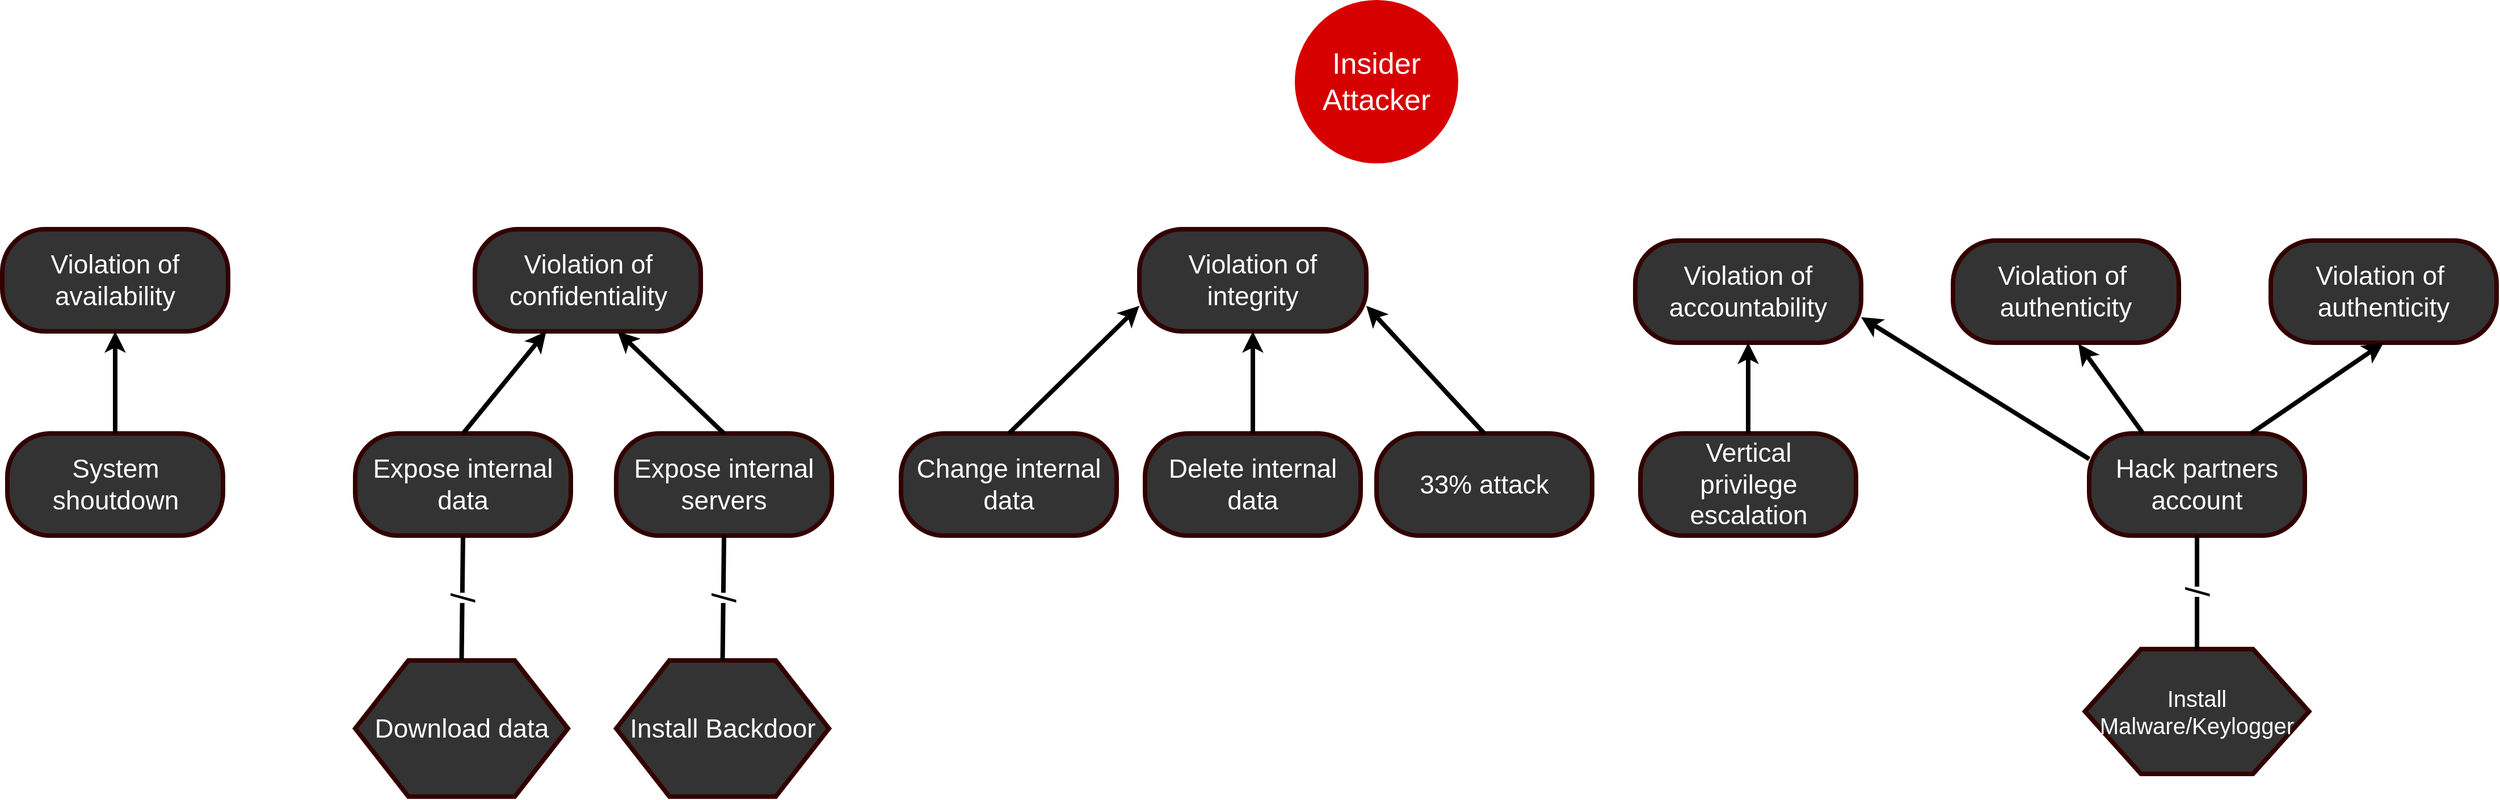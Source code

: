 <mxfile version="13.4.8" type="github">
  <diagram id="2XL2SL_3dRggOfJ1xJ9r" name="Page-1">
    <mxGraphModel dx="2370" dy="1270" grid="1" gridSize="10" guides="1" tooltips="1" connect="1" arrows="1" fold="1" page="1" pageScale="1" pageWidth="827" pageHeight="1169" math="0" shadow="0">
      <root>
        <mxCell id="0" />
        <mxCell id="1" parent="0" />
        <mxCell id="WS7IrizcKd0_ZpTfdwMH-1" value="&lt;font color=&quot;#ffffff&quot; style=&quot;font-size: 26px&quot;&gt;Insider&lt;br&gt;Attacker&lt;br&gt;&lt;/font&gt;" style="ellipse;whiteSpace=wrap;html=1;aspect=fixed;strokeColor=#D70000;strokeWidth=4;fillColor=#D70000;gradientColor=none;" parent="1" vertex="1">
          <mxGeometry x="1390" y="50" width="140" height="140" as="geometry" />
        </mxCell>
        <mxCell id="WS7IrizcKd0_ZpTfdwMH-3" value="&lt;font color=&quot;#ffffff&quot; style=&quot;font-size: 23px&quot;&gt;Violation of confidentiality&lt;/font&gt;&lt;span style=&quot;font-family: monospace ; font-size: 0px&quot;&gt;3CmxGraphModel%3E%3Croot%3E%3CmxCell%20id%3D%220%22%2F%3E%3CmxCell%20id%3D%221%22%20parent%3D%220%22%2F%3E%3CmxCell%20id%3D%222%22%20value%3D%22%26lt%3Bfont%20color%3D%26quot%3B%23ffffff%26quot%3B%20style%3D%26quot%3Bfont-size%3A%2023px%26quot%3B%26gt%3BViolation%20of%20availability%26lt%3B%2Ffont%26gt%3B%22%20style%3D%22rounded%3D1%3BwhiteSpace%3Dwrap%3Bhtml%3D1%3BstrokeColor%3D%23330000%3BstrokeWidth%3D4%3BfillColor%3D%23333333%3BgradientColor%3Dnone%3BarcSize%3D42%3B%22%20vertex%3D%221%22%20parent%3D%221%22%3E%3CmxGeometry%20x%3D%22530%22%20y%3D%22260%22%20width%3D%22199%22%20height%3D%2290%22%20as%3D%22geometry%22%2F%3E%3C%2FmxCell%3E%3C%2Froot%3E%3C%2FmxGraphModel%3E&lt;/span&gt;" style="rounded=1;whiteSpace=wrap;html=1;strokeColor=#330000;strokeWidth=4;fillColor=#333333;gradientColor=none;arcSize=42;" parent="1" vertex="1">
          <mxGeometry x="665.5" y="250" width="199" height="90" as="geometry" />
        </mxCell>
        <mxCell id="WS7IrizcKd0_ZpTfdwMH-4" value="&lt;font color=&quot;#ffffff&quot; style=&quot;font-size: 23px&quot;&gt;Violation of integrity&lt;/font&gt;&lt;span style=&quot;font-family: monospace ; font-size: 0px&quot;&gt;%3CmxGraphModel%3E%3Croot%3E%3CmxCell%20id%3D%220%22%2F%3E%3CmxCell%20id%3D%221%22%20parent%3D%220%22%2F%3E%3CmxCell%20id%3D%222%22%20value%3D%22%26lt%3Bfont%20color%3D%26quot%3B%23ffffff%26quot%3B%20style%3D%26quot%3Bfont-size%3A%2023px%26quot%3B%26gt%3BViolation%20of%20availability%26lt%3B%2Ffont%26gt%3B%22%20style%3D%22rounded%3D1%3BwhiteSpace%3Dwrap%3Bhtml%3D1%3BstrokeColor%3D%23330000%3BstrokeWidth%3D4%3BfillColor%3D%23333333%3BgradientColor%3Dnone%3BarcSize%3D42%3B%22%20vertex%3D%221%22%20parent%3D%221%22%3E%3CmxGeometry%20x%3D%22530%22%20y%3D%22260%22%20width%3D%22199%22%20height%3D%2290%22%20as%3D%22geometry%22%2F%3E%3C%2FmxCell%3E%3C%2Froot%3E%3C%2FmxGraphModel%3E&lt;/span&gt;" style="rounded=1;whiteSpace=wrap;html=1;strokeColor=#330000;strokeWidth=4;fillColor=#333333;gradientColor=none;arcSize=42;" parent="1" vertex="1">
          <mxGeometry x="1251" y="250" width="200" height="90" as="geometry" />
        </mxCell>
        <mxCell id="WS7IrizcKd0_ZpTfdwMH-5" value="&lt;font color=&quot;#ffffff&quot; style=&quot;font-size: 23px&quot;&gt;Violation of accountability&lt;/font&gt;" style="rounded=1;whiteSpace=wrap;html=1;strokeColor=#330000;strokeWidth=4;fillColor=#333333;gradientColor=none;arcSize=42;" parent="1" vertex="1">
          <mxGeometry x="1688" y="260" width="199" height="90" as="geometry" />
        </mxCell>
        <mxCell id="WS7IrizcKd0_ZpTfdwMH-17" value="&lt;font color=&quot;#ffffff&quot;&gt;&lt;span style=&quot;font-size: 23px&quot;&gt;Hack partners account&lt;/span&gt;&lt;/font&gt;" style="rounded=1;whiteSpace=wrap;html=1;strokeColor=#330000;strokeWidth=4;fillColor=#333333;gradientColor=none;arcSize=42;" parent="1" vertex="1">
          <mxGeometry x="2088" y="430" width="190" height="90" as="geometry" />
        </mxCell>
        <mxCell id="WS7IrizcKd0_ZpTfdwMH-18" value="&lt;font color=&quot;#ffffff&quot;&gt;&lt;span style=&quot;font-size: 23px&quot;&gt;Change internal data&lt;/span&gt;&lt;/font&gt;" style="rounded=1;whiteSpace=wrap;html=1;strokeColor=#330000;strokeWidth=4;fillColor=#333333;gradientColor=none;arcSize=42;" parent="1" vertex="1">
          <mxGeometry x="1041" y="430" width="190" height="90" as="geometry" />
        </mxCell>
        <mxCell id="WS7IrizcKd0_ZpTfdwMH-19" value="&lt;font color=&quot;#ffffff&quot;&gt;&lt;span style=&quot;font-size: 23px&quot;&gt;Expose internal data&lt;/span&gt;&lt;/font&gt;" style="rounded=1;whiteSpace=wrap;html=1;strokeColor=#330000;strokeWidth=4;fillColor=#333333;gradientColor=none;arcSize=42;" parent="1" vertex="1">
          <mxGeometry x="560" y="430" width="190" height="90" as="geometry" />
        </mxCell>
        <mxCell id="WS7IrizcKd0_ZpTfdwMH-20" value="&lt;font color=&quot;#ffffff&quot;&gt;&lt;span style=&quot;font-size: 23px&quot;&gt;Expose internal servers&lt;/span&gt;&lt;/font&gt;" style="rounded=1;whiteSpace=wrap;html=1;strokeColor=#330000;strokeWidth=4;fillColor=#333333;gradientColor=none;arcSize=42;" parent="1" vertex="1">
          <mxGeometry x="790" y="430" width="190" height="90" as="geometry" />
        </mxCell>
        <mxCell id="WS7IrizcKd0_ZpTfdwMH-21" value="" style="endArrow=classic;html=1;strokeColor=#000000;strokeWidth=4;fontColor=#FFD966;exitX=0;exitY=0.25;exitDx=0;exitDy=0;entryX=1;entryY=0.75;entryDx=0;entryDy=0;" parent="1" source="WS7IrizcKd0_ZpTfdwMH-17" target="WS7IrizcKd0_ZpTfdwMH-5" edge="1">
          <mxGeometry width="50" height="50" relative="1" as="geometry">
            <mxPoint x="1717.5" y="369" as="sourcePoint" />
            <mxPoint x="2065" y="340" as="targetPoint" />
          </mxGeometry>
        </mxCell>
        <mxCell id="WS7IrizcKd0_ZpTfdwMH-22" value="" style="endArrow=classic;html=1;strokeColor=#000000;strokeWidth=4;fontColor=#FFD966;entryX=0;entryY=0.75;entryDx=0;entryDy=0;exitX=0.5;exitY=0;exitDx=0;exitDy=0;" parent="1" source="WS7IrizcKd0_ZpTfdwMH-18" target="WS7IrizcKd0_ZpTfdwMH-4" edge="1">
          <mxGeometry width="50" height="50" relative="1" as="geometry">
            <mxPoint x="786" y="450" as="sourcePoint" />
            <mxPoint x="850.75" y="340" as="targetPoint" />
          </mxGeometry>
        </mxCell>
        <mxCell id="WS7IrizcKd0_ZpTfdwMH-42" value="&lt;span style=&quot;font-size: 23px&quot;&gt;&lt;font color=&quot;#ffffff&quot;&gt;Vertical&lt;br&gt;privilege escalation&lt;/font&gt;&lt;/span&gt;" style="rounded=1;whiteSpace=wrap;html=1;strokeColor=#330000;strokeWidth=4;fillColor=#333333;gradientColor=none;arcSize=42;" parent="1" vertex="1">
          <mxGeometry x="1692.5" y="430" width="190" height="90" as="geometry" />
        </mxCell>
        <mxCell id="WS7IrizcKd0_ZpTfdwMH-43" value="" style="endArrow=classic;html=1;strokeColor=#000000;strokeWidth=4;fontColor=#FFD966;entryX=0.5;entryY=1;entryDx=0;entryDy=0;exitX=0.5;exitY=0;exitDx=0;exitDy=0;" parent="1" source="WS7IrizcKd0_ZpTfdwMH-42" target="WS7IrizcKd0_ZpTfdwMH-5" edge="1">
          <mxGeometry width="50" height="50" relative="1" as="geometry">
            <mxPoint x="2193" y="450" as="sourcePoint" />
            <mxPoint x="2014.294" y="350.72" as="targetPoint" />
          </mxGeometry>
        </mxCell>
        <mxCell id="WS7IrizcKd0_ZpTfdwMH-46" value="" style="endArrow=classic;html=1;strokeColor=#000000;strokeWidth=4;fontColor=#FFD966;exitX=0.5;exitY=0;exitDx=0;exitDy=0;" parent="1" source="WS7IrizcKd0_ZpTfdwMH-19" target="WS7IrizcKd0_ZpTfdwMH-3" edge="1">
          <mxGeometry width="50" height="50" relative="1" as="geometry">
            <mxPoint x="1265" y="460" as="sourcePoint" />
            <mxPoint x="1270" y="360" as="targetPoint" />
          </mxGeometry>
        </mxCell>
        <mxCell id="WS7IrizcKd0_ZpTfdwMH-47" value="" style="endArrow=classic;html=1;strokeColor=#000000;strokeWidth=4;fontColor=#FFD966;exitX=0.5;exitY=0;exitDx=0;exitDy=0;entryX=0.632;entryY=1.002;entryDx=0;entryDy=0;entryPerimeter=0;" parent="1" source="WS7IrizcKd0_ZpTfdwMH-20" target="WS7IrizcKd0_ZpTfdwMH-3" edge="1">
          <mxGeometry width="50" height="50" relative="1" as="geometry">
            <mxPoint x="665" y="440" as="sourcePoint" />
            <mxPoint x="738.333" y="350" as="targetPoint" />
          </mxGeometry>
        </mxCell>
        <mxCell id="WS7IrizcKd0_ZpTfdwMH-48" value="&lt;font color=&quot;#ffffff&quot;&gt;&lt;span style=&quot;font-size: 23px&quot;&gt;Delete internal data&lt;/span&gt;&lt;/font&gt;" style="rounded=1;whiteSpace=wrap;html=1;strokeColor=#330000;strokeWidth=4;fillColor=#333333;gradientColor=none;arcSize=42;" parent="1" vertex="1">
          <mxGeometry x="1256" y="430" width="190" height="90" as="geometry" />
        </mxCell>
        <mxCell id="WS7IrizcKd0_ZpTfdwMH-49" value="" style="endArrow=classic;html=1;strokeColor=#000000;strokeWidth=4;fontColor=#FFD966;exitX=0.5;exitY=0;exitDx=0;exitDy=0;entryX=0.5;entryY=1;entryDx=0;entryDy=0;" parent="1" source="WS7IrizcKd0_ZpTfdwMH-48" target="WS7IrizcKd0_ZpTfdwMH-4" edge="1">
          <mxGeometry width="50" height="50" relative="1" as="geometry">
            <mxPoint x="1146" y="440" as="sourcePoint" />
            <mxPoint x="1276" y="340" as="targetPoint" />
          </mxGeometry>
        </mxCell>
        <mxCell id="9C9STiDl3VXLeSe7z0o2-1" value="&lt;font style=&quot;font-size: 23px&quot;&gt;Download data&lt;/font&gt;" style="shape=hexagon;perimeter=hexagonPerimeter2;whiteSpace=wrap;html=1;fillColor=#333333;fontColor=#FFFFFF;rounded=0;strokeWidth=4;strokeColor=#330000;" parent="1" vertex="1">
          <mxGeometry x="560" y="630" width="187.5" height="120" as="geometry" />
        </mxCell>
        <mxCell id="9C9STiDl3VXLeSe7z0o2-7" value="&lt;font style=&quot;font-size: 23px&quot;&gt;Install Backdoor&lt;/font&gt;" style="shape=hexagon;perimeter=hexagonPerimeter2;whiteSpace=wrap;html=1;fillColor=#333333;fontColor=#FFFFFF;rounded=0;strokeWidth=4;strokeColor=#330000;" parent="1" vertex="1">
          <mxGeometry x="790" y="630" width="187.5" height="120" as="geometry" />
        </mxCell>
        <mxCell id="9C9STiDl3VXLeSe7z0o2-8" value="/" style="endArrow=none;html=1;fontColor=#000000;exitX=0.5;exitY=0;exitDx=0;exitDy=0;entryX=0.5;entryY=1;entryDx=0;entryDy=0;strokeWidth=4;horizontal=0;fontSize=30;" parent="1" source="9C9STiDl3VXLeSe7z0o2-1" target="WS7IrizcKd0_ZpTfdwMH-19" edge="1">
          <mxGeometry width="50" height="50" relative="1" as="geometry">
            <mxPoint x="910" y="640" as="sourcePoint" />
            <mxPoint x="960" y="590" as="targetPoint" />
          </mxGeometry>
        </mxCell>
        <mxCell id="9C9STiDl3VXLeSe7z0o2-10" value="/" style="endArrow=none;html=1;fontColor=#000000;exitX=0.5;exitY=0;exitDx=0;exitDy=0;entryX=0.5;entryY=1;entryDx=0;entryDy=0;strokeWidth=4;horizontal=0;fontSize=30;" parent="1" source="9C9STiDl3VXLeSe7z0o2-7" target="WS7IrizcKd0_ZpTfdwMH-20" edge="1">
          <mxGeometry width="50" height="50" relative="1" as="geometry">
            <mxPoint x="663.75" y="640" as="sourcePoint" />
            <mxPoint x="665" y="530" as="targetPoint" />
          </mxGeometry>
        </mxCell>
        <mxCell id="9C9STiDl3VXLeSe7z0o2-14" value="&lt;font style=&quot;font-size: 20px&quot;&gt;Install Malware/Keylogger&lt;/font&gt;" style="shape=hexagon;perimeter=hexagonPerimeter2;whiteSpace=wrap;html=1;fillColor=#333333;fontColor=#FFFFFF;rounded=0;strokeWidth=4;strokeColor=#330000;horizontal=1;verticalAlign=middle;labelPosition=center;verticalLabelPosition=middle;align=center;" parent="1" vertex="1">
          <mxGeometry x="2084.25" y="620" width="197.5" height="110" as="geometry" />
        </mxCell>
        <mxCell id="9C9STiDl3VXLeSe7z0o2-15" value="/" style="endArrow=none;html=1;fontColor=#000000;exitX=0.5;exitY=0;exitDx=0;exitDy=0;strokeWidth=4;horizontal=0;fontSize=30;entryX=0.5;entryY=1;entryDx=0;entryDy=0;" parent="1" source="9C9STiDl3VXLeSe7z0o2-14" target="WS7IrizcKd0_ZpTfdwMH-17" edge="1">
          <mxGeometry width="50" height="50" relative="1" as="geometry">
            <mxPoint x="1091.75" y="640" as="sourcePoint" />
            <mxPoint x="1093" y="530" as="targetPoint" />
          </mxGeometry>
        </mxCell>
        <mxCell id="QCyph_HzEFhPEeC0YI5Y-4" value="&lt;font color=&quot;#ffffff&quot; style=&quot;font-size: 23px&quot;&gt;Violation of availability&lt;/font&gt;&lt;span style=&quot;font-family: monospace ; font-size: 0px&quot;&gt;3CmxGraphModel%3E%3Croot%3E%3CmxCell%20id%3D%220%22%2F%3E%3CmxCell%20id%3D%221%22%20parent%3D%220%22%2F%3E%3CmxCell%20id%3D%222%22%20value%3D%22%26lt%3Bfont%20color%3D%26quot%3B%23ffffff%26quot%3B%20style%3D%26quot%3Bfont-size%3A%2023px%26quot%3B%26gt%3BViolation%20of%20availability%26lt%3B%2Ffont%26gt%3B%22%20style%3D%22rounded%3D1%3BwhiteSpace%3Dwrap%3Bhtml%3D1%3BstrokeColor%3D%23330000%3BstrokeWidth%3D4%3BfillColor%3D%23333333%3BgradientColor%3Dnone%3BarcSize%3D42%3B%22%20vertex%3D%221%22%20parent%3D%221%22%3E%3CmxGeometry%20x%3D%22530%22%20y%3D%22260%22%20width%3D%22199%22%20height%3D%2290%22%20as%3D%22geometry%22%2F%3E%3C%2FmxCell%3E%3C%2Froot%3E%3C%2FmxGraphModel%3E&lt;/span&gt;" style="rounded=1;whiteSpace=wrap;html=1;strokeColor=#330000;strokeWidth=4;fillColor=#333333;gradientColor=none;arcSize=42;" parent="1" vertex="1">
          <mxGeometry x="249" y="250" width="199" height="90" as="geometry" />
        </mxCell>
        <mxCell id="QCyph_HzEFhPEeC0YI5Y-5" value="&lt;font color=&quot;#ffffff&quot; style=&quot;font-size: 23px&quot;&gt;Violation of&amp;nbsp; authenticity&lt;/font&gt;&lt;span style=&quot;font-family: monospace ; font-size: 0px&quot;&gt;%3E%3Croot%3E%3CmxCell%20id%3D%220%22%2F%3E%3CmxCell%20id%3D%221%22%20parent%3D%220%22%2F%3E%3CmxCell%20id%3D%222%22%20value%3D%22%26lt%3Bfont%20color%3D%26quot%3B%23ffffff%26quot%3B%20style%3D%26quot%3Bfont-size%3A%2023px%26quot%3B%26gt%3BViolation%20of%20availability%26lt%3B%2Ffont%26gt%3B%22%20style%3D%22rounded%3D1%3BwhiteSpace%3Dwrap%3Bhtml%3D1%3BstrokeColor%3D%23330000%3BstrokeWidth%3D4%3BfillColor%3D%23333333%3BgradientColor%3Dnone%3BarcSize%3D42%3B%22%20vertex%3D%221%22%20parent%3D%221%22%3E%3CmxGeometry%20x%3D%22530%22%20y%3D%22260%22%20width%3D%22199%22%20height%3D%2290%22%20as%3D%22geometry%22%2F%3E%3C%2FmxCell%3E%3C%2Froot%3E%3C%2FmxGraphModel%3E&lt;/span&gt;" style="rounded=1;whiteSpace=wrap;html=1;strokeColor=#330000;strokeWidth=4;fillColor=#333333;gradientColor=none;arcSize=42;" parent="1" vertex="1">
          <mxGeometry x="1968" y="260" width="199" height="90" as="geometry" />
        </mxCell>
        <mxCell id="QCyph_HzEFhPEeC0YI5Y-6" value="&lt;font color=&quot;#ffffff&quot; style=&quot;font-size: 23px&quot;&gt;Violation of&amp;nbsp; authenticity&lt;/font&gt;&lt;span style=&quot;font-family: monospace ; font-size: 0px&quot;&gt;%3E%3Croot%3E%3CmxCell%20id%3D%220%22%2F%3E%3CmxCell%20id%3D%221%22%20parent%3D%220%22%2F%3E%3CmxCell%20id%3D%222%22%20value%3D%22%26lt%3Bfont%20color%3D%26quot%3B%23ffffff%26quot%3B%20style%3D%26quot%3Bfont-size%3A%2023px%26quot%3B%26gt%3BViolation%20of%20availability%26lt%3B%2Ffont%26gt%3B%22%20style%3D%22rounded%3D1%3BwhiteSpace%3Dwrap%3Bhtml%3D1%3BstrokeColor%3D%23330000%3BstrokeWidth%3D4%3BfillColor%3D%23333333%3BgradientColor%3Dnone%3BarcSize%3D42%3B%22%20vertex%3D%221%22%20parent%3D%221%22%3E%3CmxGeometry%20x%3D%22530%22%20y%3D%22260%22%20width%3D%22199%22%20height%3D%2290%22%20as%3D%22geometry%22%2F%3E%3C%2FmxCell%3E%3C%2Froot%3E%3C%2FmxGraphModel%3E&lt;/span&gt;" style="rounded=1;whiteSpace=wrap;html=1;strokeColor=#330000;strokeWidth=4;fillColor=#333333;gradientColor=none;arcSize=42;" parent="1" vertex="1">
          <mxGeometry x="2248" y="260" width="199" height="90" as="geometry" />
        </mxCell>
        <mxCell id="QCyph_HzEFhPEeC0YI5Y-7" value="" style="endArrow=classic;html=1;strokeColor=#000000;strokeWidth=4;fontColor=#FFD966;exitX=0.75;exitY=0;exitDx=0;exitDy=0;entryX=0.5;entryY=1;entryDx=0;entryDy=0;" parent="1" source="WS7IrizcKd0_ZpTfdwMH-17" target="QCyph_HzEFhPEeC0YI5Y-6" edge="1">
          <mxGeometry width="50" height="50" relative="1" as="geometry">
            <mxPoint x="2193" y="440" as="sourcePoint" />
            <mxPoint x="2084.912" y="349.82" as="targetPoint" />
          </mxGeometry>
        </mxCell>
        <mxCell id="QCyph_HzEFhPEeC0YI5Y-9" value="" style="endArrow=classic;html=1;strokeColor=#000000;strokeWidth=4;fontColor=#FFD966;exitX=0.25;exitY=0;exitDx=0;exitDy=0;entryX=0.555;entryY=1.011;entryDx=0;entryDy=0;entryPerimeter=0;" parent="1" source="WS7IrizcKd0_ZpTfdwMH-17" target="QCyph_HzEFhPEeC0YI5Y-5" edge="1">
          <mxGeometry width="50" height="50" relative="1" as="geometry">
            <mxPoint x="2240.5" y="440" as="sourcePoint" />
            <mxPoint x="2367.5" y="350" as="targetPoint" />
          </mxGeometry>
        </mxCell>
        <mxCell id="QCyph_HzEFhPEeC0YI5Y-10" value="&lt;font color=&quot;#ffffff&quot;&gt;&lt;span style=&quot;font-size: 23px&quot;&gt;System shoutdown&lt;/span&gt;&lt;/font&gt;" style="rounded=1;whiteSpace=wrap;html=1;strokeColor=#330000;strokeWidth=4;fillColor=#333333;gradientColor=none;arcSize=42;" parent="1" vertex="1">
          <mxGeometry x="253.5" y="430" width="190" height="90" as="geometry" />
        </mxCell>
        <mxCell id="QCyph_HzEFhPEeC0YI5Y-11" value="" style="endArrow=classic;html=1;strokeColor=#000000;strokeWidth=4;fontColor=#FFD966;exitX=0.5;exitY=0;exitDx=0;exitDy=0;entryX=0.5;entryY=1;entryDx=0;entryDy=0;" parent="1" source="QCyph_HzEFhPEeC0YI5Y-10" target="QCyph_HzEFhPEeC0YI5Y-4" edge="1">
          <mxGeometry width="50" height="50" relative="1" as="geometry">
            <mxPoint x="665" y="440" as="sourcePoint" />
            <mxPoint x="738.333" y="350" as="targetPoint" />
          </mxGeometry>
        </mxCell>
        <mxCell id="K4ghPMKC46GjGETFL4yl-1" value="&lt;font color=&quot;#ffffff&quot;&gt;&lt;span style=&quot;font-size: 23px&quot;&gt;33% attack&lt;/span&gt;&lt;/font&gt;" style="rounded=1;whiteSpace=wrap;html=1;strokeColor=#330000;strokeWidth=4;fillColor=#333333;gradientColor=none;arcSize=42;" vertex="1" parent="1">
          <mxGeometry x="1460" y="430" width="190" height="90" as="geometry" />
        </mxCell>
        <mxCell id="K4ghPMKC46GjGETFL4yl-2" value="" style="endArrow=classic;html=1;strokeColor=#000000;strokeWidth=4;fontColor=#FFD966;exitX=0.5;exitY=0;exitDx=0;exitDy=0;entryX=1;entryY=0.75;entryDx=0;entryDy=0;" edge="1" parent="1" source="K4ghPMKC46GjGETFL4yl-1" target="WS7IrizcKd0_ZpTfdwMH-4">
          <mxGeometry width="50" height="50" relative="1" as="geometry">
            <mxPoint x="1348.59" y="440.18" as="sourcePoint" />
            <mxPoint x="1283.6" y="351.08" as="targetPoint" />
          </mxGeometry>
        </mxCell>
      </root>
    </mxGraphModel>
  </diagram>
</mxfile>

